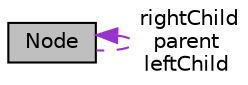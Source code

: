 digraph "Node"
{
 // LATEX_PDF_SIZE
  edge [fontname="Helvetica",fontsize="10",labelfontname="Helvetica",labelfontsize="10"];
  node [fontname="Helvetica",fontsize="10",shape=record];
  Node1 [label="Node",height=0.2,width=0.4,color="black", fillcolor="grey75", style="filled", fontcolor="black",tooltip="组建哈夫曼树的节点类 由于不了解C++的instance of关键字如何实现 从而将内部节点于叶子节点合并为一个类 并在类的内部添加判断方法来达到同等效果"];
  Node1 -> Node1 [dir="back",color="darkorchid3",fontsize="10",style="dashed",label=" rightChild\nparent\nleftChild" ,fontname="Helvetica"];
}
